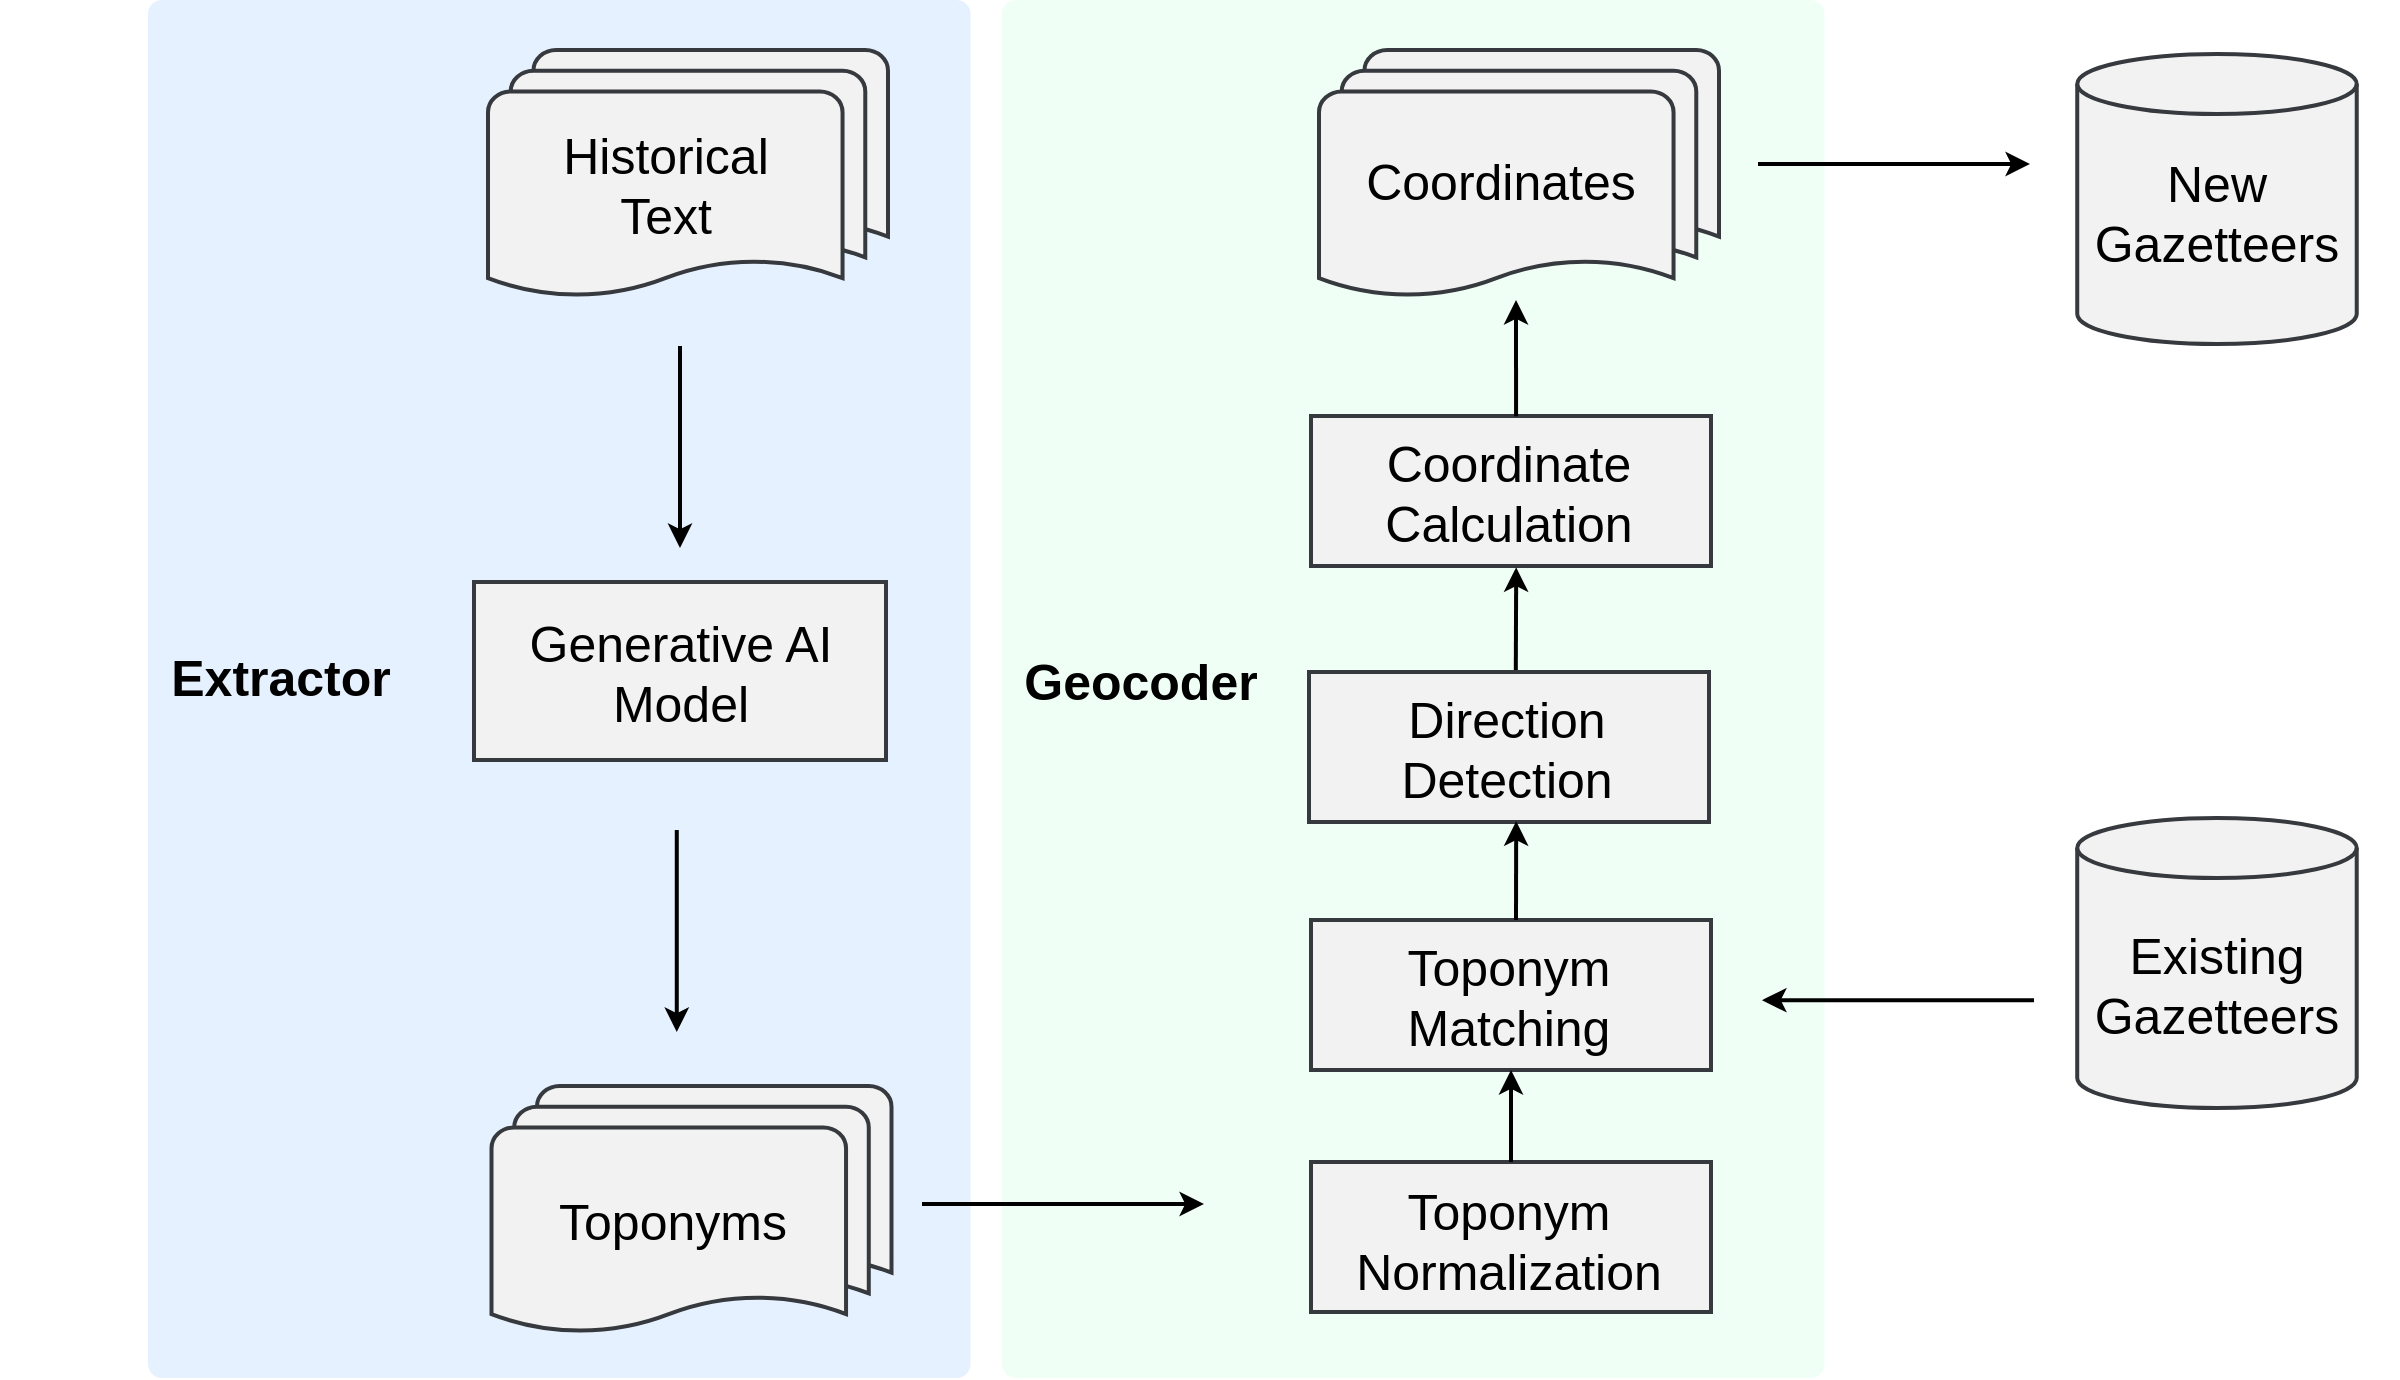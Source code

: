 <mxfile>
    <diagram id="0QctVk-x8brW0fUo9_Ei" name="第 1 页">
        <mxGraphModel dx="6683" dy="810" grid="0" gridSize="10" guides="1" tooltips="1" connect="1" arrows="1" fold="1" page="0" pageScale="1" pageWidth="1169" pageHeight="827" background="#ffffff" math="0" shadow="0">
            <root>
                <mxCell id="0"/>
                <mxCell id="1" parent="0"/>
                <mxCell id="30" value="" style="rounded=1;whiteSpace=wrap;html=1;absoluteArcSize=1;arcSize=14;strokeWidth=2;fontSize=15;fontColor=#000000;fillColor=#F0FFF6;strokeColor=none;" parent="1" vertex="1">
                    <mxGeometry x="-4697" y="710" width="411.25" height="689" as="geometry"/>
                </mxCell>
                <mxCell id="21" value="" style="rounded=1;whiteSpace=wrap;html=1;absoluteArcSize=1;arcSize=14;strokeWidth=2;fontSize=15;fontColor=#000000;fillColor=#E6F1FF;strokeColor=none;" parent="1" vertex="1">
                    <mxGeometry x="-5124" y="710" width="411.25" height="689" as="geometry"/>
                </mxCell>
                <mxCell id="2" value="" style="rounded=0;whiteSpace=wrap;html=1;fillColor=#F2F2F2;strokeColor=#36393d;strokeWidth=2;" parent="1" vertex="1">
                    <mxGeometry x="-4961" y="1001" width="206" height="89" as="geometry"/>
                </mxCell>
                <mxCell id="4" value="" style="shape=cylinder3;whiteSpace=wrap;html=1;boundedLbl=1;backgroundOutline=1;size=15;fillColor=#F2F2F2;strokeColor=#36393d;strokeWidth=2;" parent="1" vertex="1">
                    <mxGeometry x="-4159.39" y="1119" width="139.75" height="145" as="geometry"/>
                </mxCell>
                <mxCell id="12" style="edgeStyle=none;html=1;fontSize=25;fontColor=#000000;strokeColor=#000000;rounded=0;strokeWidth=2;" parent="1" edge="1">
                    <mxGeometry relative="1" as="geometry">
                        <mxPoint x="-4858" y="883" as="sourcePoint"/>
                        <mxPoint x="-4858" y="984" as="targetPoint"/>
                    </mxGeometry>
                </mxCell>
                <mxCell id="9" value="" style="strokeWidth=2;html=1;shape=mxgraph.flowchart.multi-document;whiteSpace=wrap;fontSize=25;fillColor=#F2F2F2;strokeColor=#36393d;" parent="1" vertex="1">
                    <mxGeometry x="-4954" y="735" width="200" height="125" as="geometry"/>
                </mxCell>
                <mxCell id="6" value="Existing&lt;br&gt;Gazetteers" style="text;html=1;fillColor=none;align=center;verticalAlign=middle;whiteSpace=wrap;rounded=0;fontSize=25;strokeWidth=2;fontColor=#000000;" parent="1" vertex="1">
                    <mxGeometry x="-4180.01" y="1175" width="181" height="53" as="geometry"/>
                </mxCell>
                <mxCell id="8" value="Historical &lt;br&gt;Text" style="text;html=1;fillColor=none;align=center;verticalAlign=middle;whiteSpace=wrap;rounded=0;fontSize=25;strokeWidth=2;fontColor=#000000;" parent="1" vertex="1">
                    <mxGeometry x="-4963" y="775" width="195.5" height="53" as="geometry"/>
                </mxCell>
                <mxCell id="10" value="Generative AI &lt;br&gt;Model" style="text;html=1;fillColor=none;align=center;verticalAlign=middle;whiteSpace=wrap;rounded=0;fontSize=25;strokeWidth=2;fontColor=#000000;" parent="1" vertex="1">
                    <mxGeometry x="-4998.5" y="1019" width="281" height="53" as="geometry"/>
                </mxCell>
                <mxCell id="13" value="Extractor" style="text;html=1;fillColor=none;align=center;verticalAlign=middle;whiteSpace=wrap;rounded=0;fontSize=25;strokeWidth=2;fontColor=#000000;fontStyle=1" parent="1" vertex="1">
                    <mxGeometry x="-5198" y="1021" width="281" height="53" as="geometry"/>
                </mxCell>
                <mxCell id="15" value="Geocoder" style="text;html=1;fillColor=none;align=center;verticalAlign=middle;whiteSpace=wrap;rounded=0;fontSize=25;strokeWidth=2;fontColor=#000000;fontStyle=1" parent="1" vertex="1">
                    <mxGeometry x="-4768" y="1023" width="281" height="53" as="geometry"/>
                </mxCell>
                <mxCell id="16" style="edgeStyle=none;html=1;fontSize=25;fontColor=#000000;strokeColor=#000000;rounded=0;strokeWidth=2;" parent="1" edge="1">
                    <mxGeometry relative="1" as="geometry">
                        <mxPoint x="-4859.61" y="1125.0" as="sourcePoint"/>
                        <mxPoint x="-4859.61" y="1226" as="targetPoint"/>
                    </mxGeometry>
                </mxCell>
                <mxCell id="17" value="" style="shape=cylinder3;whiteSpace=wrap;html=1;boundedLbl=1;backgroundOutline=1;size=15;fillColor=#F2F2F2;strokeColor=#36393d;strokeWidth=2;" parent="1" vertex="1">
                    <mxGeometry x="-4159.38" y="737" width="139.75" height="145" as="geometry"/>
                </mxCell>
                <mxCell id="18" value="New&lt;br&gt;Gazetteers" style="text;html=1;fillColor=none;align=center;verticalAlign=middle;whiteSpace=wrap;rounded=0;fontSize=25;strokeWidth=2;fontColor=#000000;" parent="1" vertex="1">
                    <mxGeometry x="-4180" y="789" width="181" height="53" as="geometry"/>
                </mxCell>
                <mxCell id="20" style="edgeStyle=none;html=1;fontSize=25;fontColor=#000000;strokeColor=#000000;rounded=0;strokeWidth=2;" parent="1" edge="1">
                    <mxGeometry relative="1" as="geometry">
                        <mxPoint x="-4737" y="1312" as="sourcePoint"/>
                        <mxPoint x="-4596" y="1312" as="targetPoint"/>
                    </mxGeometry>
                </mxCell>
                <mxCell id="26" value="" style="strokeWidth=2;html=1;shape=mxgraph.flowchart.multi-document;whiteSpace=wrap;fontSize=25;fillColor=#F2F2F2;strokeColor=#36393d;" parent="1" vertex="1">
                    <mxGeometry x="-4952.25" y="1253" width="200" height="125" as="geometry"/>
                </mxCell>
                <mxCell id="27" value="Toponyms" style="text;html=1;fillColor=none;align=center;verticalAlign=middle;whiteSpace=wrap;rounded=0;fontSize=25;strokeWidth=2;fontColor=#000000;" parent="1" vertex="1">
                    <mxGeometry x="-4968.75" y="1293" width="215" height="53" as="geometry"/>
                </mxCell>
                <mxCell id="35" value="" style="strokeWidth=2;html=1;shape=mxgraph.flowchart.multi-document;whiteSpace=wrap;fontSize=25;fillColor=#F2F2F2;strokeColor=#36393d;" parent="1" vertex="1">
                    <mxGeometry x="-4538.5" y="735" width="200" height="125" as="geometry"/>
                </mxCell>
                <mxCell id="36" value="Coordinates" style="text;html=1;fillColor=none;align=center;verticalAlign=middle;whiteSpace=wrap;rounded=0;fontSize=25;strokeWidth=2;fontColor=#000000;" parent="1" vertex="1">
                    <mxGeometry x="-4555" y="773" width="215" height="53" as="geometry"/>
                </mxCell>
                <mxCell id="37" value="" style="rounded=0;whiteSpace=wrap;html=1;fillColor=#F2F2F2;strokeColor=#36393d;strokeWidth=2;" parent="1" vertex="1">
                    <mxGeometry x="-4542.5" y="1291" width="200" height="75" as="geometry"/>
                </mxCell>
                <mxCell id="38" value="Toponym&lt;br&gt;Normalization" style="text;html=1;fillColor=none;align=center;verticalAlign=middle;whiteSpace=wrap;rounded=0;fontSize=25;strokeWidth=2;fontColor=#000000;" parent="1" vertex="1">
                    <mxGeometry x="-4534" y="1303" width="181" height="53" as="geometry"/>
                </mxCell>
                <mxCell id="39" value="" style="rounded=0;whiteSpace=wrap;html=1;fillColor=#F2F2F2;strokeColor=#36393d;strokeWidth=2;" parent="1" vertex="1">
                    <mxGeometry x="-4542.5" y="1170" width="200" height="75" as="geometry"/>
                </mxCell>
                <mxCell id="40" value="Toponym&lt;br&gt;Matching" style="text;html=1;fillColor=none;align=center;verticalAlign=middle;whiteSpace=wrap;rounded=0;fontSize=25;strokeWidth=2;fontColor=#000000;" parent="1" vertex="1">
                    <mxGeometry x="-4534" y="1181" width="181" height="53" as="geometry"/>
                </mxCell>
                <mxCell id="41" value="" style="rounded=0;whiteSpace=wrap;html=1;fillColor=#F2F2F2;strokeColor=#36393d;strokeWidth=2;" parent="1" vertex="1">
                    <mxGeometry x="-4543.5" y="1046" width="200" height="75" as="geometry"/>
                </mxCell>
                <mxCell id="42" value="Direction&lt;br&gt;Detection" style="text;html=1;fillColor=none;align=center;verticalAlign=middle;whiteSpace=wrap;rounded=0;fontSize=25;strokeWidth=2;fontColor=#000000;" parent="1" vertex="1">
                    <mxGeometry x="-4535" y="1057" width="181" height="53" as="geometry"/>
                </mxCell>
                <mxCell id="43" value="" style="rounded=0;whiteSpace=wrap;html=1;fillColor=#F2F2F2;strokeColor=#36393d;strokeWidth=2;" parent="1" vertex="1">
                    <mxGeometry x="-4542.5" y="918" width="200" height="75" as="geometry"/>
                </mxCell>
                <mxCell id="44" value="Coordinate&lt;br&gt;Calculation" style="text;html=1;fillColor=none;align=center;verticalAlign=middle;whiteSpace=wrap;rounded=0;fontSize=25;strokeWidth=2;fontColor=#000000;" parent="1" vertex="1">
                    <mxGeometry x="-4534" y="929" width="181" height="53" as="geometry"/>
                </mxCell>
                <mxCell id="49" style="edgeStyle=none;html=1;fontSize=25;fontColor=#000000;strokeColor=#000000;rounded=0;strokeWidth=2;" parent="1" edge="1">
                    <mxGeometry relative="1" as="geometry">
                        <mxPoint x="-4319" y="792" as="sourcePoint"/>
                        <mxPoint x="-4183" y="792" as="targetPoint"/>
                    </mxGeometry>
                </mxCell>
                <mxCell id="51" style="edgeStyle=none;html=1;fontSize=25;fontColor=#000000;strokeColor=#000000;rounded=0;strokeWidth=2;" parent="1" edge="1">
                    <mxGeometry relative="1" as="geometry">
                        <mxPoint x="-4181" y="1210.07" as="sourcePoint"/>
                        <mxPoint x="-4317" y="1210.07" as="targetPoint"/>
                    </mxGeometry>
                </mxCell>
                <mxCell id="55" style="edgeStyle=none;html=1;fontSize=25;fontColor=#000000;strokeColor=#000000;rounded=0;strokeWidth=2;exitX=0.625;exitY=0.302;exitDx=0;exitDy=0;exitPerimeter=0;" parent="1" source="30" edge="1">
                    <mxGeometry relative="1" as="geometry">
                        <mxPoint x="-4440" y="900" as="sourcePoint"/>
                        <mxPoint x="-4440" y="860" as="targetPoint"/>
                    </mxGeometry>
                </mxCell>
                <mxCell id="56" style="edgeStyle=none;html=1;fontSize=25;fontColor=#000000;strokeColor=#000000;rounded=0;strokeWidth=2;endArrow=classic;endFill=1;exitX=0.517;exitY=-0.014;exitDx=0;exitDy=0;entryX=0.513;entryY=1.009;entryDx=0;entryDy=0;exitPerimeter=0;entryPerimeter=0;" parent="1" source="41" target="43" edge="1">
                    <mxGeometry relative="1" as="geometry">
                        <mxPoint x="-4441" y="1036" as="sourcePoint"/>
                        <mxPoint x="-4440.89" y="1001" as="targetPoint"/>
                    </mxGeometry>
                </mxCell>
                <mxCell id="57" style="edgeStyle=none;html=1;fontSize=25;fontColor=#000000;strokeColor=#000000;rounded=0;strokeWidth=2;endArrow=classic;endFill=1;entryX=0.518;entryY=0.995;entryDx=0;entryDy=0;entryPerimeter=0;" parent="1" target="41" edge="1">
                    <mxGeometry relative="1" as="geometry">
                        <mxPoint x="-4440" y="1170" as="sourcePoint"/>
                        <mxPoint x="-4440.92" y="1127" as="targetPoint"/>
                    </mxGeometry>
                </mxCell>
                <mxCell id="59" style="edgeStyle=none;html=1;fontSize=25;fontColor=#000000;strokeColor=#000000;rounded=0;strokeWidth=2;endArrow=classic;endFill=1;exitX=0.5;exitY=0;exitDx=0;exitDy=0;entryX=0.5;entryY=1;entryDx=0;entryDy=0;" parent="1" source="37" target="39" edge="1">
                    <mxGeometry relative="1" as="geometry">
                        <mxPoint x="-4441.03" y="1285" as="sourcePoint"/>
                        <mxPoint x="-4440.92" y="1250" as="targetPoint"/>
                    </mxGeometry>
                </mxCell>
            </root>
        </mxGraphModel>
    </diagram>
</mxfile>
